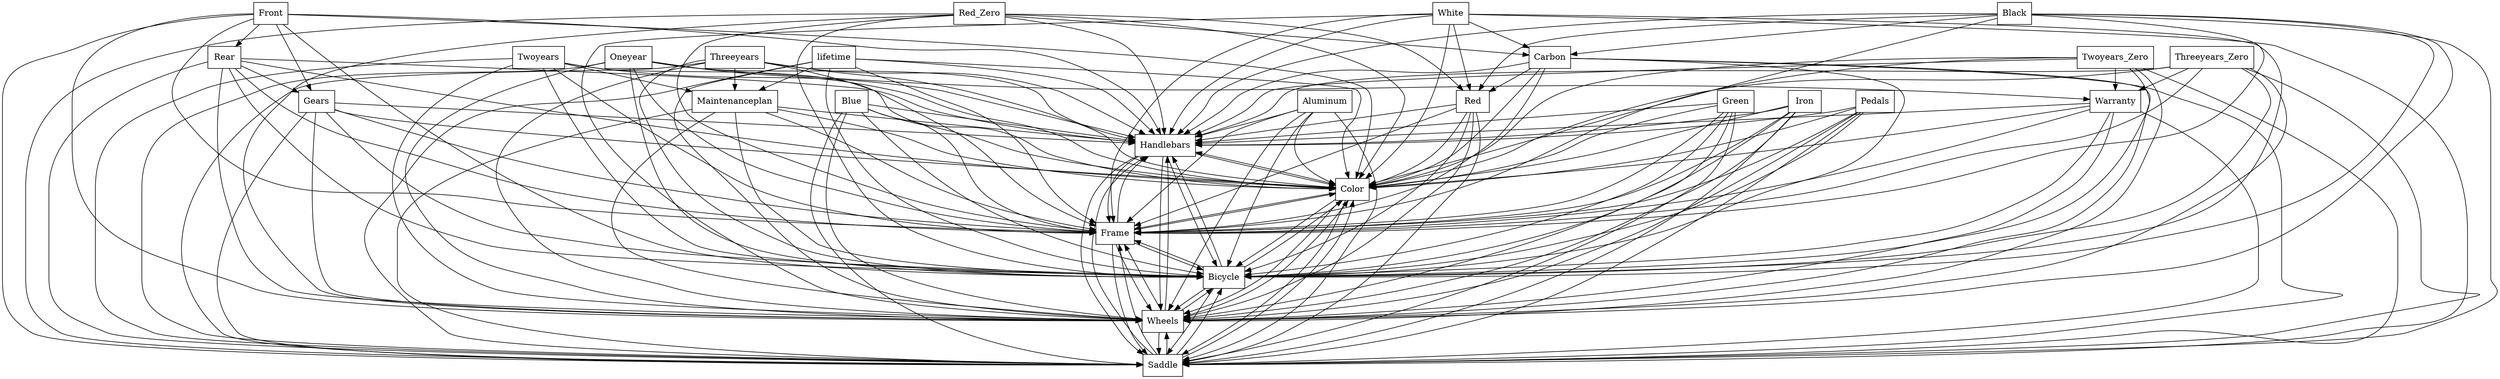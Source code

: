 digraph{
graph [rankdir=TB];
node [shape=box];
edge [arrowhead=normal];
0[label="Red_Zero",]
1[label="Front",]
2[label="lifetime",]
3[label="Red",]
4[label="Black",]
5[label="Threeyears_Zero",]
6[label="Warranty",]
7[label="Threeyears",]
8[label="Handlebars",]
9[label="Rear",]
10[label="Color",]
11[label="Gears",]
12[label="Blue",]
13[label="White",]
14[label="Carbon",]
15[label="Twoyears",]
16[label="Saddle",]
17[label="Twoyears_Zero",]
18[label="Green",]
19[label="Aluminum",]
20[label="Wheels",]
21[label="Maintenanceplan",]
22[label="Oneyear",]
23[label="Bicycle",]
24[label="Frame",]
25[label="Pedals",]
26[label="Iron",]
0->3[label="",]
0->8[label="",]
0->10[label="",]
0->14[label="",]
0->16[label="",]
0->20[label="",]
0->23[label="",]
0->24[label="",]
1->8[label="",]
1->9[label="",]
1->10[label="",]
1->11[label="",]
1->16[label="",]
1->20[label="",]
1->23[label="",]
1->24[label="",]
2->8[label="",]
2->10[label="",]
2->16[label="",]
2->20[label="",]
2->21[label="",]
2->23[label="",]
2->24[label="",]
3->8[label="",]
3->10[label="",]
3->16[label="",]
3->20[label="",]
3->23[label="",]
3->24[label="",]
4->3[label="",]
4->8[label="",]
4->10[label="",]
4->14[label="",]
4->16[label="",]
4->20[label="",]
4->23[label="",]
4->24[label="",]
5->6[label="",]
5->8[label="",]
5->10[label="",]
5->16[label="",]
5->20[label="",]
5->23[label="",]
5->24[label="",]
6->8[label="",]
6->10[label="",]
6->16[label="",]
6->20[label="",]
6->23[label="",]
6->24[label="",]
7->8[label="",]
7->10[label="",]
7->16[label="",]
7->20[label="",]
7->21[label="",]
7->23[label="",]
7->24[label="",]
8->10[label="",]
8->16[label="",]
8->20[label="",]
8->23[label="",]
8->24[label="",]
9->8[label="",]
9->10[label="",]
9->11[label="",]
9->16[label="",]
9->20[label="",]
9->23[label="",]
9->24[label="",]
10->8[label="",]
10->16[label="",]
10->20[label="",]
10->23[label="",]
10->24[label="",]
11->8[label="",]
11->10[label="",]
11->16[label="",]
11->20[label="",]
11->23[label="",]
11->24[label="",]
12->8[label="",]
12->10[label="",]
12->16[label="",]
12->20[label="",]
12->23[label="",]
12->24[label="",]
13->3[label="",]
13->8[label="",]
13->10[label="",]
13->14[label="",]
13->16[label="",]
13->20[label="",]
13->23[label="",]
13->24[label="",]
14->3[label="",]
14->8[label="",]
14->10[label="",]
14->16[label="",]
14->20[label="",]
14->23[label="",]
14->24[label="",]
15->8[label="",]
15->10[label="",]
15->16[label="",]
15->20[label="",]
15->21[label="",]
15->23[label="",]
15->24[label="",]
16->8[label="",]
16->10[label="",]
16->20[label="",]
16->23[label="",]
16->24[label="",]
17->6[label="",]
17->8[label="",]
17->10[label="",]
17->16[label="",]
17->20[label="",]
17->23[label="",]
17->24[label="",]
18->8[label="",]
18->10[label="",]
18->16[label="",]
18->20[label="",]
18->23[label="",]
18->24[label="",]
19->8[label="",]
19->10[label="",]
19->16[label="",]
19->20[label="",]
19->23[label="",]
19->24[label="",]
20->8[label="",]
20->10[label="",]
20->16[label="",]
20->23[label="",]
20->24[label="",]
21->8[label="",]
21->10[label="",]
21->16[label="",]
21->20[label="",]
21->23[label="",]
21->24[label="",]
22->6[label="",]
22->8[label="",]
22->10[label="",]
22->16[label="",]
22->20[label="",]
22->23[label="",]
22->24[label="",]
23->8[label="",]
23->10[label="",]
23->16[label="",]
23->20[label="",]
23->24[label="",]
24->8[label="",]
24->10[label="",]
24->16[label="",]
24->20[label="",]
24->23[label="",]
25->8[label="",]
25->10[label="",]
25->16[label="",]
25->20[label="",]
25->23[label="",]
25->24[label="",]
26->8[label="",]
26->10[label="",]
26->16[label="",]
26->20[label="",]
26->23[label="",]
26->24[label="",]
}
